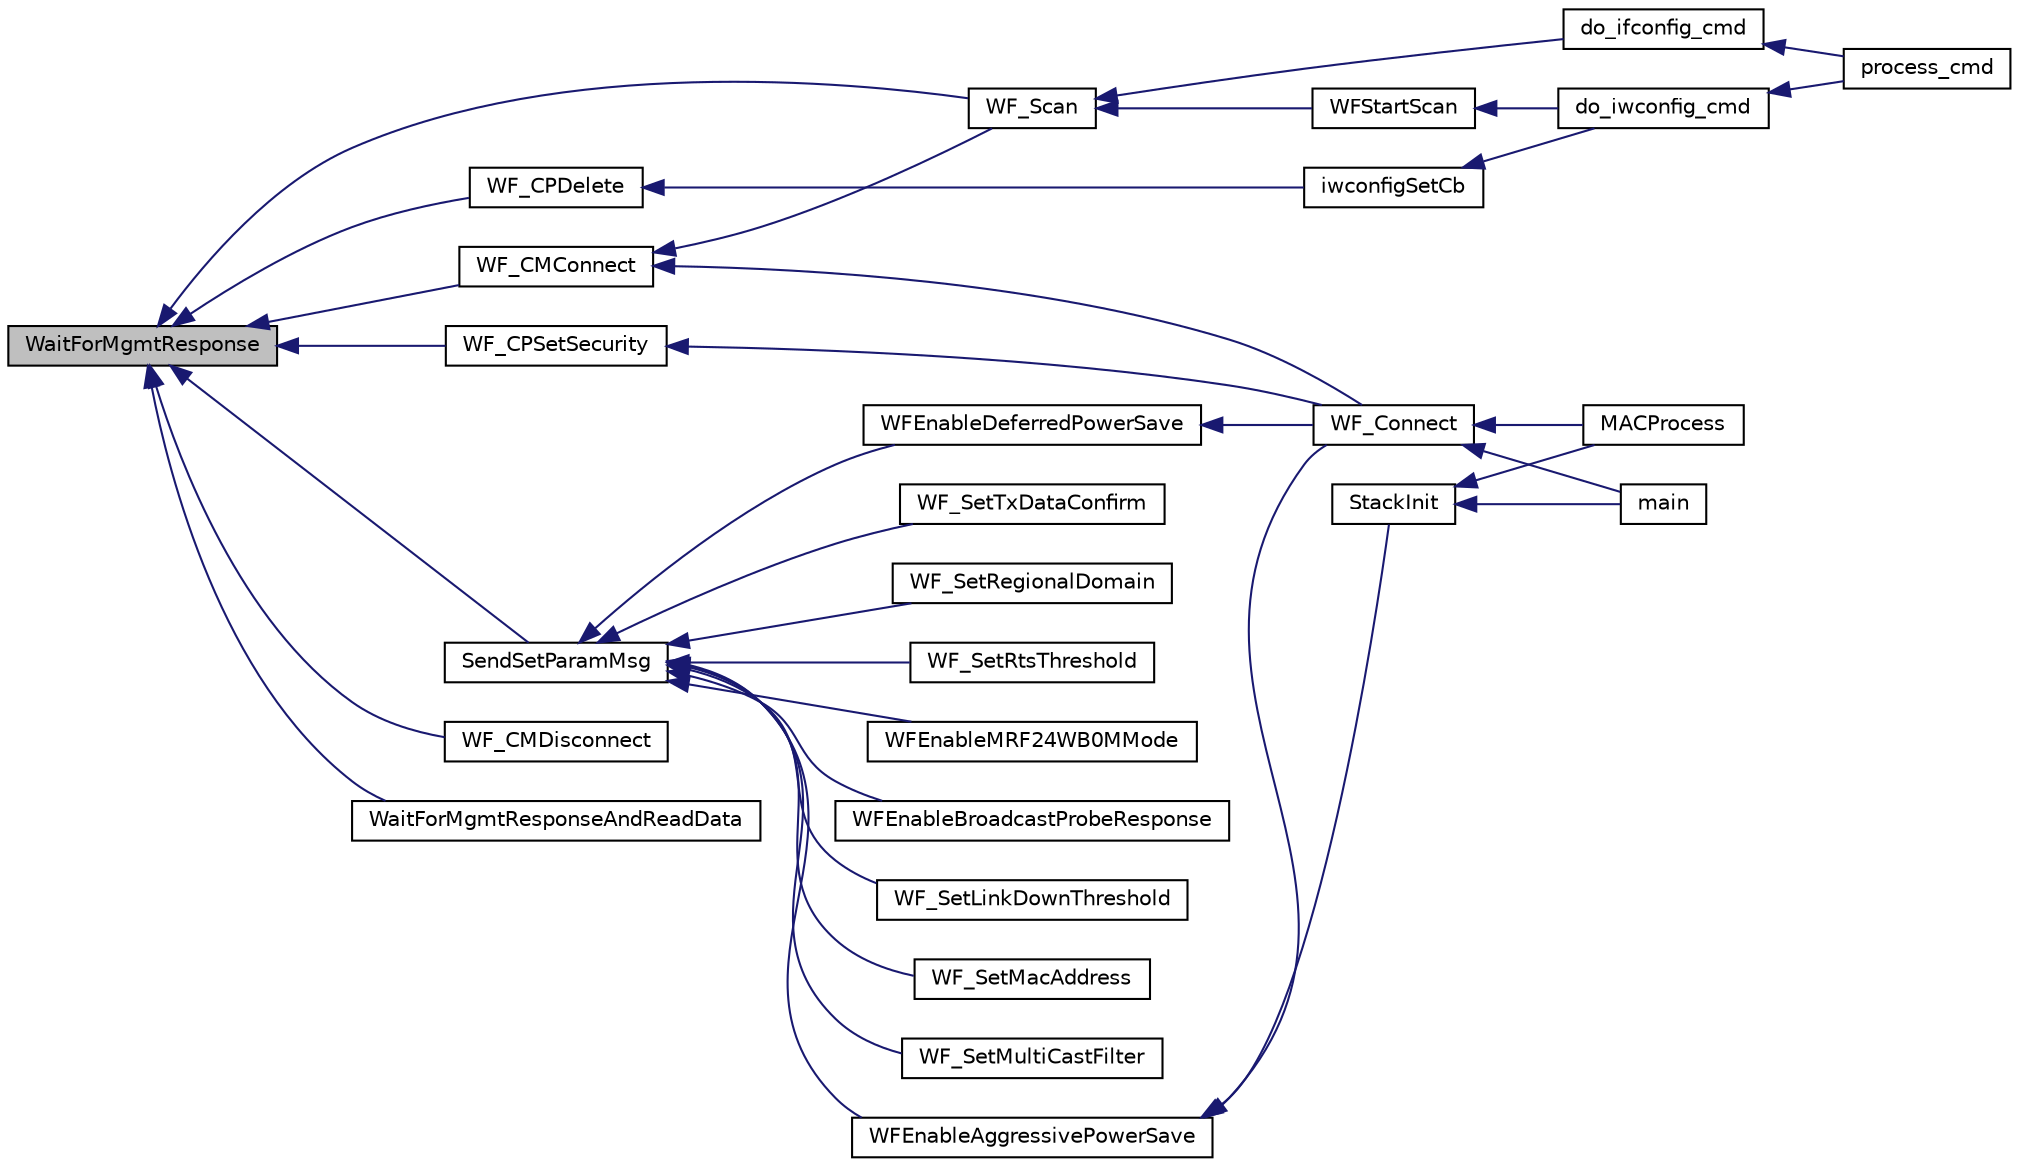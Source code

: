 digraph "WaitForMgmtResponse"
{
  edge [fontname="Helvetica",fontsize="10",labelfontname="Helvetica",labelfontsize="10"];
  node [fontname="Helvetica",fontsize="10",shape=record];
  rankdir="LR";
  Node1 [label="WaitForMgmtResponse",height=0.2,width=0.4,color="black", fillcolor="grey75", style="filled", fontcolor="black"];
  Node1 -> Node2 [dir="back",color="midnightblue",fontsize="10",style="solid",fontname="Helvetica"];
  Node2 [label="WF_CMConnect",height=0.2,width=0.4,color="black", fillcolor="white", style="filled",URL="$_w_f_connection_manager_8c.html#a0b1411e1413a139812e8591c70e6f690"];
  Node2 -> Node3 [dir="back",color="midnightblue",fontsize="10",style="solid",fontname="Helvetica"];
  Node3 [label="WF_Scan",height=0.2,width=0.4,color="black", fillcolor="white", style="filled",URL="$_w_f_scan_8c.html#abd0fe14d2253058101dcd2ce96dbdabc"];
  Node3 -> Node4 [dir="back",color="midnightblue",fontsize="10",style="solid",fontname="Helvetica"];
  Node4 [label="do_ifconfig_cmd",height=0.2,width=0.4,color="black", fillcolor="white", style="filled",URL="$_w_f_console_ifconfig_8c.html#a7d24f7ec577097165cbf981fd7a9ba76"];
  Node4 -> Node5 [dir="back",color="midnightblue",fontsize="10",style="solid",fontname="Helvetica"];
  Node5 [label="process_cmd",height=0.2,width=0.4,color="black", fillcolor="white", style="filled",URL="$_w_f_console_msg_handler_8c.html#adb34ba3f29206d313dd5bce1597db36b"];
  Node3 -> Node6 [dir="back",color="midnightblue",fontsize="10",style="solid",fontname="Helvetica"];
  Node6 [label="WFStartScan",height=0.2,width=0.4,color="black", fillcolor="white", style="filled",URL="$_w_f_easy_config_8c.html#ace3a4ed8433cd067c9ea749703b517ba"];
  Node6 -> Node7 [dir="back",color="midnightblue",fontsize="10",style="solid",fontname="Helvetica"];
  Node7 [label="do_iwconfig_cmd",height=0.2,width=0.4,color="black", fillcolor="white", style="filled",URL="$_w_f_console_iwconfig_8c.html#a2e6cbb97de35be8bbd07ca7c508020e9"];
  Node7 -> Node5 [dir="back",color="midnightblue",fontsize="10",style="solid",fontname="Helvetica"];
  Node2 -> Node8 [dir="back",color="midnightblue",fontsize="10",style="solid",fontname="Helvetica"];
  Node8 [label="WF_Connect",height=0.2,width=0.4,color="black", fillcolor="white", style="filled",URL="$_main_demo_8c.html#a112a0c7a8a37f72cab76a6fcd3f4a4e1"];
  Node8 -> Node9 [dir="back",color="midnightblue",fontsize="10",style="solid",fontname="Helvetica"];
  Node9 [label="MACProcess",height=0.2,width=0.4,color="black", fillcolor="white", style="filled",URL="$_w_f_mac_8c.html#a74c4ae494d118879a5d3798a74c3b905"];
  Node8 -> Node10 [dir="back",color="midnightblue",fontsize="10",style="solid",fontname="Helvetica"];
  Node10 [label="main",height=0.2,width=0.4,color="black", fillcolor="white", style="filled",URL="$_main_demo_8c.html#a6288eba0f8e8ad3ab1544ad731eb7667"];
  Node1 -> Node11 [dir="back",color="midnightblue",fontsize="10",style="solid",fontname="Helvetica"];
  Node11 [label="WF_CMDisconnect",height=0.2,width=0.4,color="black", fillcolor="white", style="filled",URL="$_w_f_connection_manager_8c.html#a3179a1ae6ebcf86d8a08c6010e023b13"];
  Node1 -> Node12 [dir="back",color="midnightblue",fontsize="10",style="solid",fontname="Helvetica"];
  Node12 [label="WF_CPDelete",height=0.2,width=0.4,color="black", fillcolor="white", style="filled",URL="$_w_f_connection_profile_8c.html#ac1e2f8b7109b4585a62802b4df34ff1f"];
  Node12 -> Node13 [dir="back",color="midnightblue",fontsize="10",style="solid",fontname="Helvetica"];
  Node13 [label="iwconfigSetCb",height=0.2,width=0.4,color="black", fillcolor="white", style="filled",URL="$_w_f_console_iwconfig_8c.html#a2108d859f2412c87e98689a272f6d12f"];
  Node13 -> Node7 [dir="back",color="midnightblue",fontsize="10",style="solid",fontname="Helvetica"];
  Node1 -> Node14 [dir="back",color="midnightblue",fontsize="10",style="solid",fontname="Helvetica"];
  Node14 [label="WF_CPSetSecurity",height=0.2,width=0.4,color="black", fillcolor="white", style="filled",URL="$_w_f_connection_profile_8c.html#aaf4a0ba2196c6f796b60156a8b2bfcdf"];
  Node14 -> Node8 [dir="back",color="midnightblue",fontsize="10",style="solid",fontname="Helvetica"];
  Node1 -> Node15 [dir="back",color="midnightblue",fontsize="10",style="solid",fontname="Helvetica"];
  Node15 [label="WaitForMgmtResponseAndReadData",height=0.2,width=0.4,color="black", fillcolor="white", style="filled",URL="$_w_f_mgmt_msg_8c.html#ae72046bc4f3b88d6c6357af96164fa3b"];
  Node1 -> Node16 [dir="back",color="midnightblue",fontsize="10",style="solid",fontname="Helvetica"];
  Node16 [label="SendSetParamMsg",height=0.2,width=0.4,color="black", fillcolor="white", style="filled",URL="$_w_f_param_msg_8c.html#aae563f30e5a74d61457a580a1ac55f35"];
  Node16 -> Node17 [dir="back",color="midnightblue",fontsize="10",style="solid",fontname="Helvetica"];
  Node17 [label="WFEnableMRF24WB0MMode",height=0.2,width=0.4,color="black", fillcolor="white", style="filled",URL="$_w_f_param_msg_8c.html#a17ea790486f65453e9e08f3e7865ce51"];
  Node16 -> Node18 [dir="back",color="midnightblue",fontsize="10",style="solid",fontname="Helvetica"];
  Node18 [label="WFEnableBroadcastProbeResponse",height=0.2,width=0.4,color="black", fillcolor="white", style="filled",URL="$_w_f_param_msg_8c.html#ac28fb2ce2be506a1fe6995758407cfc7"];
  Node16 -> Node19 [dir="back",color="midnightblue",fontsize="10",style="solid",fontname="Helvetica"];
  Node19 [label="WF_SetLinkDownThreshold",height=0.2,width=0.4,color="black", fillcolor="white", style="filled",URL="$_w_f_param_msg_8c.html#aa7774366e4884e2c9882bc5b1a781655"];
  Node16 -> Node20 [dir="back",color="midnightblue",fontsize="10",style="solid",fontname="Helvetica"];
  Node20 [label="WFEnableDeferredPowerSave",height=0.2,width=0.4,color="black", fillcolor="white", style="filled",URL="$_w_f_param_msg_8c.html#a1d8cfa8a815c7981f1e907b555df8e03"];
  Node20 -> Node8 [dir="back",color="midnightblue",fontsize="10",style="solid",fontname="Helvetica"];
  Node16 -> Node21 [dir="back",color="midnightblue",fontsize="10",style="solid",fontname="Helvetica"];
  Node21 [label="WFEnableAggressivePowerSave",height=0.2,width=0.4,color="black", fillcolor="white", style="filled",URL="$_w_f_param_msg_8c.html#a0edd042310380fe3dd6a980abae84d16"];
  Node21 -> Node22 [dir="back",color="midnightblue",fontsize="10",style="solid",fontname="Helvetica"];
  Node22 [label="StackInit",height=0.2,width=0.4,color="black", fillcolor="white", style="filled",URL="$_stack_tsk_8c.html#af71915a2bb239ba8607e939c5943eb59"];
  Node22 -> Node9 [dir="back",color="midnightblue",fontsize="10",style="solid",fontname="Helvetica"];
  Node22 -> Node10 [dir="back",color="midnightblue",fontsize="10",style="solid",fontname="Helvetica"];
  Node21 -> Node8 [dir="back",color="midnightblue",fontsize="10",style="solid",fontname="Helvetica"];
  Node16 -> Node23 [dir="back",color="midnightblue",fontsize="10",style="solid",fontname="Helvetica"];
  Node23 [label="WF_SetMacAddress",height=0.2,width=0.4,color="black", fillcolor="white", style="filled",URL="$_w_f_param_msg_8c.html#a645f26804c3466979e43b401efc8642d"];
  Node16 -> Node24 [dir="back",color="midnightblue",fontsize="10",style="solid",fontname="Helvetica"];
  Node24 [label="WF_SetMultiCastFilter",height=0.2,width=0.4,color="black", fillcolor="white", style="filled",URL="$_w_f_param_msg_8c.html#a97517509be83045b855e76077617eb69"];
  Node16 -> Node25 [dir="back",color="midnightblue",fontsize="10",style="solid",fontname="Helvetica"];
  Node25 [label="WF_SetTxDataConfirm",height=0.2,width=0.4,color="black", fillcolor="white", style="filled",URL="$_w_f_param_msg_8c.html#a858ffdcbc130e449b0785d489690886d"];
  Node16 -> Node26 [dir="back",color="midnightblue",fontsize="10",style="solid",fontname="Helvetica"];
  Node26 [label="WF_SetRegionalDomain",height=0.2,width=0.4,color="black", fillcolor="white", style="filled",URL="$_w_f_param_msg_8c.html#a12a10bb7ff898ee4ef6d6a34d1c9ac6f"];
  Node16 -> Node27 [dir="back",color="midnightblue",fontsize="10",style="solid",fontname="Helvetica"];
  Node27 [label="WF_SetRtsThreshold",height=0.2,width=0.4,color="black", fillcolor="white", style="filled",URL="$_w_f_param_msg_8c.html#a4dbc47cd2474e7a49a608067a736882a"];
  Node1 -> Node3 [dir="back",color="midnightblue",fontsize="10",style="solid",fontname="Helvetica"];
}
